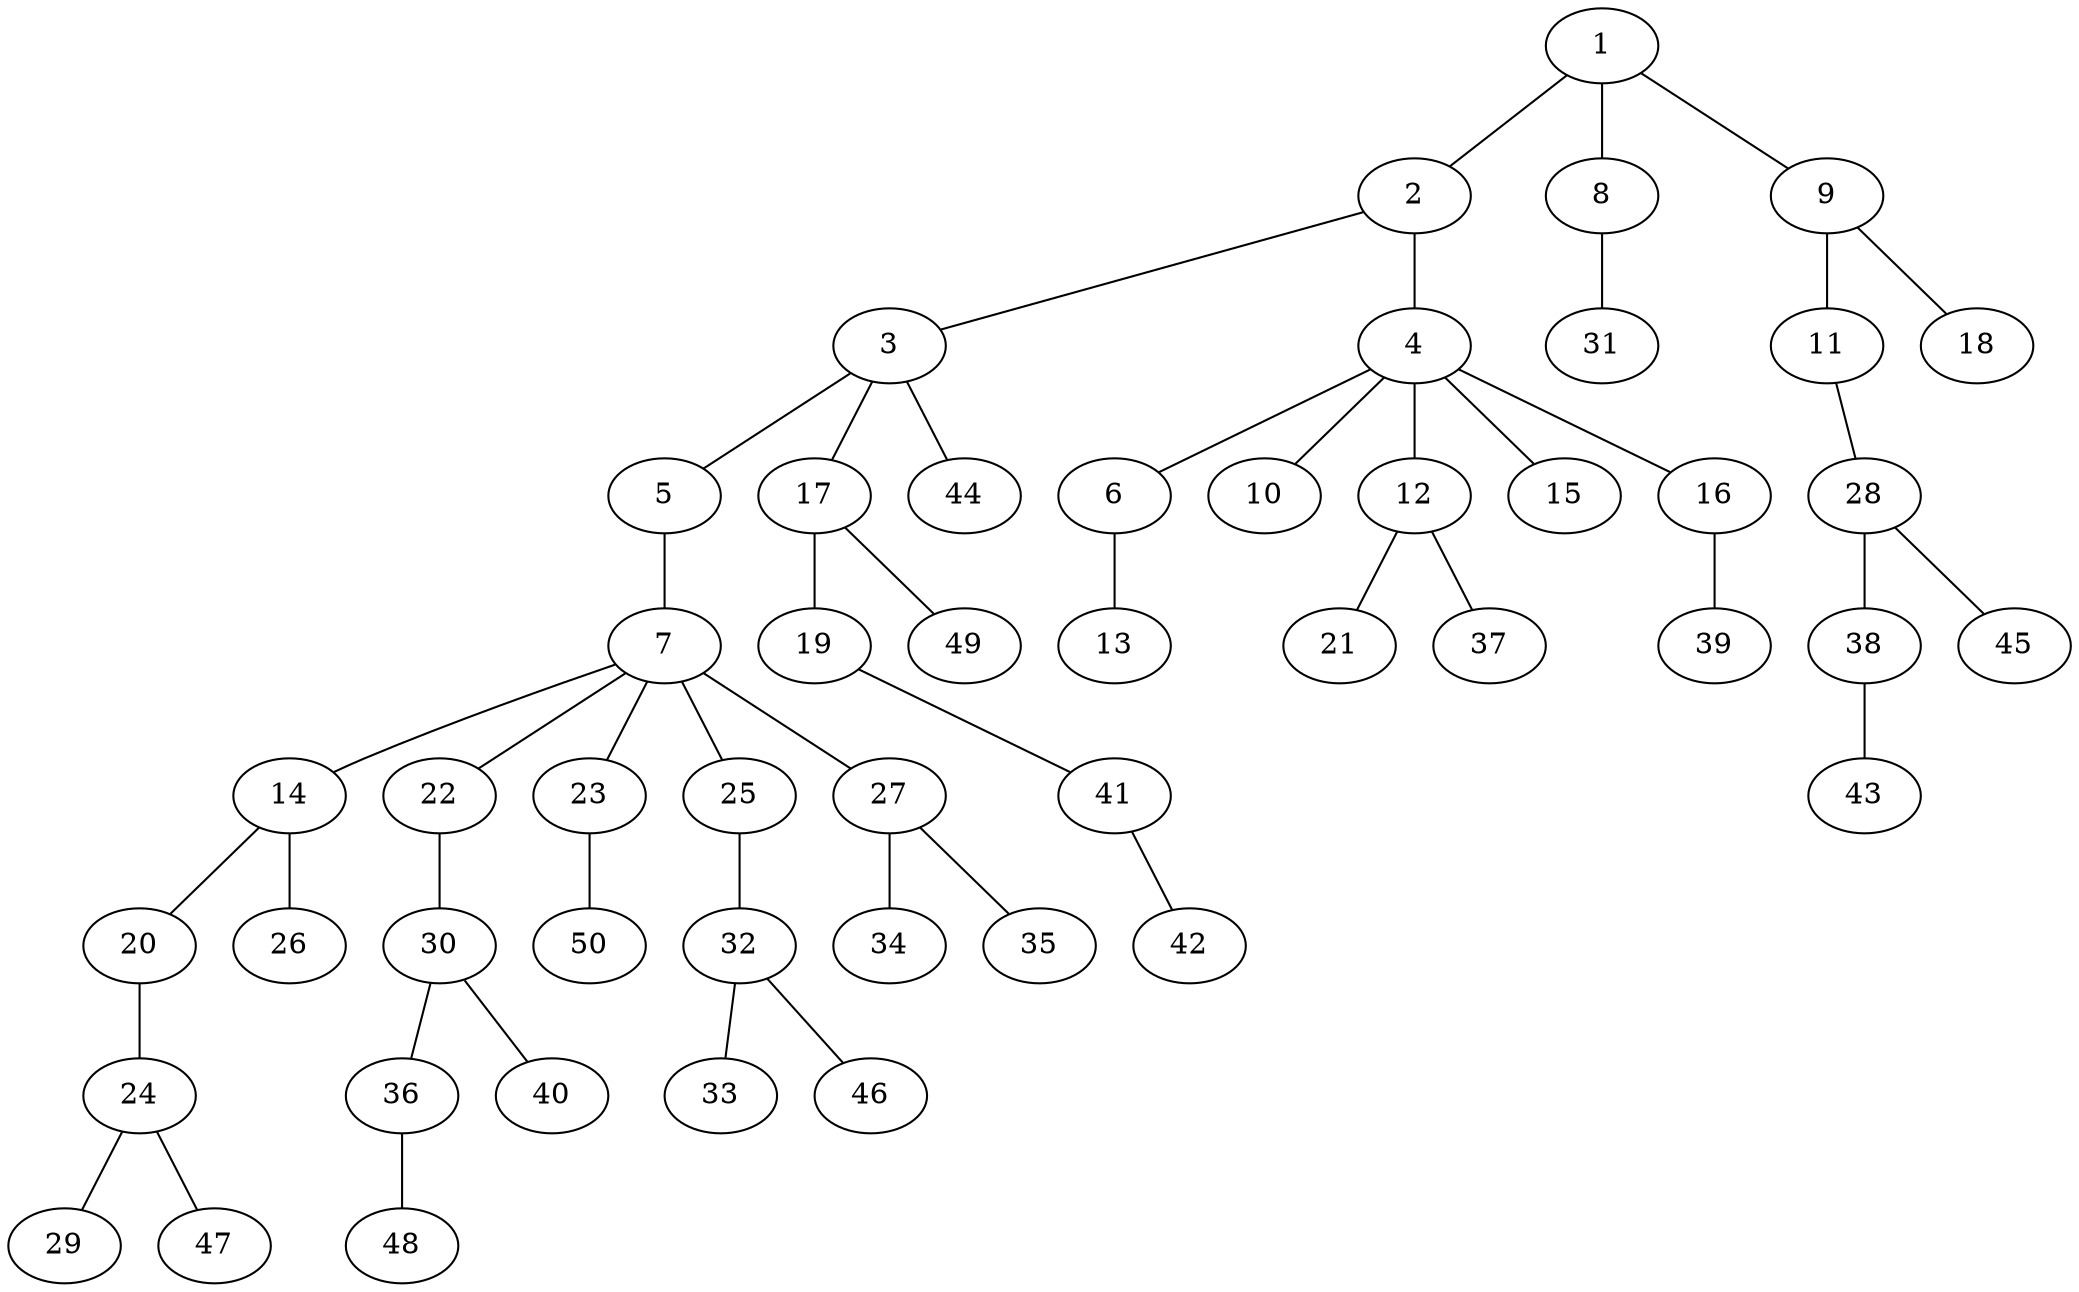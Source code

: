 graph graphname {1--2
1--8
1--9
2--3
2--4
3--5
3--17
3--44
4--6
4--10
4--12
4--15
4--16
5--7
6--13
7--14
7--22
7--23
7--25
7--27
8--31
9--11
9--18
11--28
12--21
12--37
14--20
14--26
16--39
17--19
17--49
19--41
20--24
22--30
23--50
24--29
24--47
25--32
27--34
27--35
28--38
28--45
30--36
30--40
32--33
32--46
36--48
38--43
41--42
}